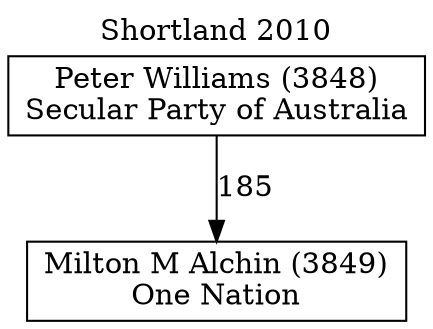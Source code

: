 // House preference flow
digraph "Milton M Alchin (3849)_Shortland_2010" {
	graph [label="Shortland 2010" labelloc=t mclimit=10]
	node [shape=box]
	"Milton M Alchin (3849)" [label="Milton M Alchin (3849)
One Nation"]
	"Peter Williams (3848)" [label="Peter Williams (3848)
Secular Party of Australia"]
	"Peter Williams (3848)" -> "Milton M Alchin (3849)" [label=185]
}
